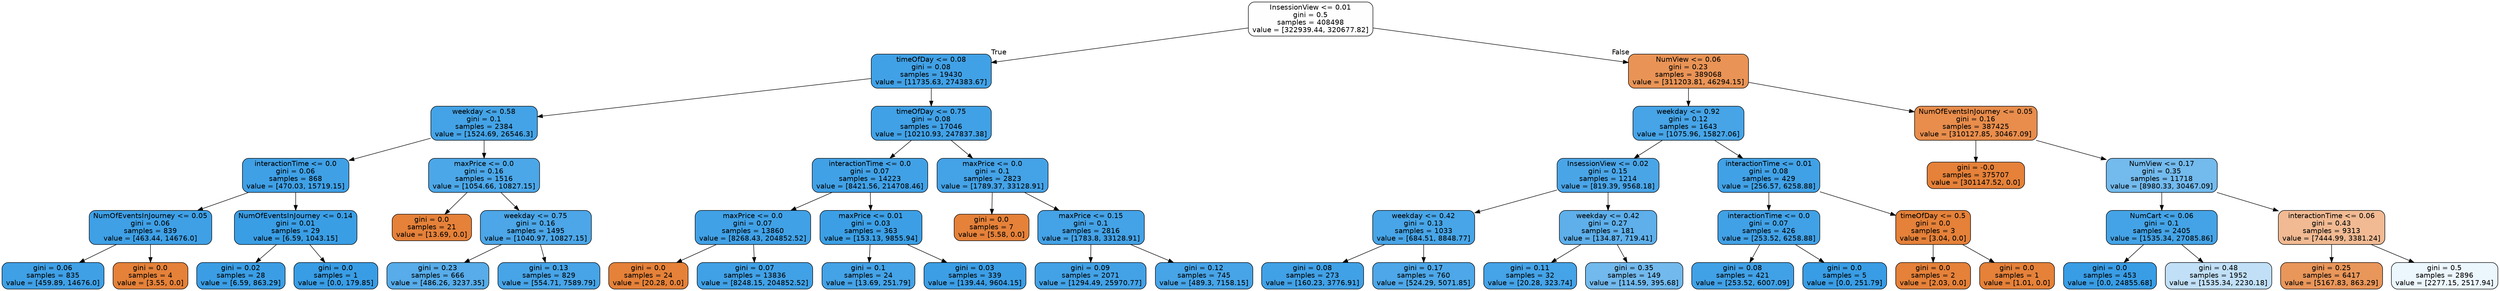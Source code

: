 digraph Tree {
node [shape=box, style="filled, rounded", color="black", fontname="helvetica"] ;
edge [fontname="helvetica"] ;
0 [label="InsessionView <= 0.01\ngini = 0.5\nsamples = 408498\nvalue = [322939.44, 320677.82]", fillcolor="#fffefe"] ;
1 [label="timeOfDay <= 0.08\ngini = 0.08\nsamples = 19430\nvalue = [11735.63, 274383.67]", fillcolor="#41a1e6"] ;
0 -> 1 [labeldistance=2.5, labelangle=45, headlabel="True"] ;
2 [label="weekday <= 0.58\ngini = 0.1\nsamples = 2384\nvalue = [1524.69, 26546.3]", fillcolor="#44a3e6"] ;
1 -> 2 ;
3 [label="interactionTime <= 0.0\ngini = 0.06\nsamples = 868\nvalue = [470.03, 15719.15]", fillcolor="#3fa0e6"] ;
2 -> 3 ;
4 [label="NumOfEventsInJourney <= 0.05\ngini = 0.06\nsamples = 839\nvalue = [463.44, 14676.0]", fillcolor="#3fa0e6"] ;
3 -> 4 ;
5 [label="gini = 0.06\nsamples = 835\nvalue = [459.89, 14676.0]", fillcolor="#3fa0e6"] ;
4 -> 5 ;
6 [label="gini = 0.0\nsamples = 4\nvalue = [3.55, 0.0]", fillcolor="#e58139"] ;
4 -> 6 ;
7 [label="NumOfEventsInJourney <= 0.14\ngini = 0.01\nsamples = 29\nvalue = [6.59, 1043.15]", fillcolor="#3a9ee5"] ;
3 -> 7 ;
8 [label="gini = 0.02\nsamples = 28\nvalue = [6.59, 863.29]", fillcolor="#3b9ee5"] ;
7 -> 8 ;
9 [label="gini = 0.0\nsamples = 1\nvalue = [0.0, 179.85]", fillcolor="#399de5"] ;
7 -> 9 ;
10 [label="maxPrice <= 0.0\ngini = 0.16\nsamples = 1516\nvalue = [1054.66, 10827.15]", fillcolor="#4ca7e8"] ;
2 -> 10 ;
11 [label="gini = 0.0\nsamples = 21\nvalue = [13.69, 0.0]", fillcolor="#e58139"] ;
10 -> 11 ;
12 [label="weekday <= 0.75\ngini = 0.16\nsamples = 1495\nvalue = [1040.97, 10827.15]", fillcolor="#4ca6e7"] ;
10 -> 12 ;
13 [label="gini = 0.23\nsamples = 666\nvalue = [486.26, 3237.35]", fillcolor="#57ace9"] ;
12 -> 13 ;
14 [label="gini = 0.13\nsamples = 829\nvalue = [554.71, 7589.79]", fillcolor="#47a4e7"] ;
12 -> 14 ;
15 [label="timeOfDay <= 0.75\ngini = 0.08\nsamples = 17046\nvalue = [10210.93, 247837.38]", fillcolor="#41a1e6"] ;
1 -> 15 ;
16 [label="interactionTime <= 0.0\ngini = 0.07\nsamples = 14223\nvalue = [8421.56, 214708.46]", fillcolor="#41a1e6"] ;
15 -> 16 ;
17 [label="maxPrice <= 0.0\ngini = 0.07\nsamples = 13860\nvalue = [8268.43, 204852.52]", fillcolor="#41a1e6"] ;
16 -> 17 ;
18 [label="gini = 0.0\nsamples = 24\nvalue = [20.28, 0.0]", fillcolor="#e58139"] ;
17 -> 18 ;
19 [label="gini = 0.07\nsamples = 13836\nvalue = [8248.15, 204852.52]", fillcolor="#41a1e6"] ;
17 -> 19 ;
20 [label="maxPrice <= 0.01\ngini = 0.03\nsamples = 363\nvalue = [153.13, 9855.94]", fillcolor="#3c9fe5"] ;
16 -> 20 ;
21 [label="gini = 0.1\nsamples = 24\nvalue = [13.69, 251.79]", fillcolor="#44a2e6"] ;
20 -> 21 ;
22 [label="gini = 0.03\nsamples = 339\nvalue = [139.44, 9604.15]", fillcolor="#3c9ee5"] ;
20 -> 22 ;
23 [label="maxPrice <= 0.0\ngini = 0.1\nsamples = 2823\nvalue = [1789.37, 33128.91]", fillcolor="#44a2e6"] ;
15 -> 23 ;
24 [label="gini = 0.0\nsamples = 7\nvalue = [5.58, 0.0]", fillcolor="#e58139"] ;
23 -> 24 ;
25 [label="maxPrice <= 0.15\ngini = 0.1\nsamples = 2816\nvalue = [1783.8, 33128.91]", fillcolor="#44a2e6"] ;
23 -> 25 ;
26 [label="gini = 0.09\nsamples = 2071\nvalue = [1294.49, 25970.77]", fillcolor="#43a2e6"] ;
25 -> 26 ;
27 [label="gini = 0.12\nsamples = 745\nvalue = [489.3, 7158.15]", fillcolor="#47a4e7"] ;
25 -> 27 ;
28 [label="NumView <= 0.06\ngini = 0.23\nsamples = 389068\nvalue = [311203.81, 46294.15]", fillcolor="#e99456"] ;
0 -> 28 [labeldistance=2.5, labelangle=-45, headlabel="False"] ;
29 [label="weekday <= 0.92\ngini = 0.12\nsamples = 1643\nvalue = [1075.96, 15827.06]", fillcolor="#46a4e7"] ;
28 -> 29 ;
30 [label="InsessionView <= 0.02\ngini = 0.15\nsamples = 1214\nvalue = [819.39, 9568.18]", fillcolor="#4aa5e7"] ;
29 -> 30 ;
31 [label="weekday <= 0.42\ngini = 0.13\nsamples = 1033\nvalue = [684.51, 8848.77]", fillcolor="#48a5e7"] ;
30 -> 31 ;
32 [label="gini = 0.08\nsamples = 273\nvalue = [160.23, 3776.91]", fillcolor="#41a1e6"] ;
31 -> 32 ;
33 [label="gini = 0.17\nsamples = 760\nvalue = [524.29, 5071.85]", fillcolor="#4da7e8"] ;
31 -> 33 ;
34 [label="weekday <= 0.42\ngini = 0.27\nsamples = 181\nvalue = [134.87, 719.41]", fillcolor="#5eafea"] ;
30 -> 34 ;
35 [label="gini = 0.11\nsamples = 32\nvalue = [20.28, 323.74]", fillcolor="#45a3e7"] ;
34 -> 35 ;
36 [label="gini = 0.35\nsamples = 149\nvalue = [114.59, 395.68]", fillcolor="#72b9ed"] ;
34 -> 36 ;
37 [label="interactionTime <= 0.01\ngini = 0.08\nsamples = 429\nvalue = [256.57, 6258.88]", fillcolor="#41a1e6"] ;
29 -> 37 ;
38 [label="interactionTime <= 0.0\ngini = 0.07\nsamples = 426\nvalue = [253.52, 6258.88]", fillcolor="#41a1e6"] ;
37 -> 38 ;
39 [label="gini = 0.08\nsamples = 421\nvalue = [253.52, 6007.09]", fillcolor="#41a1e6"] ;
38 -> 39 ;
40 [label="gini = 0.0\nsamples = 5\nvalue = [0.0, 251.79]", fillcolor="#399de5"] ;
38 -> 40 ;
41 [label="timeOfDay <= 0.5\ngini = 0.0\nsamples = 3\nvalue = [3.04, 0.0]", fillcolor="#e58139"] ;
37 -> 41 ;
42 [label="gini = 0.0\nsamples = 2\nvalue = [2.03, 0.0]", fillcolor="#e58139"] ;
41 -> 42 ;
43 [label="gini = 0.0\nsamples = 1\nvalue = [1.01, 0.0]", fillcolor="#e58139"] ;
41 -> 43 ;
44 [label="NumOfEventsInJourney <= 0.05\ngini = 0.16\nsamples = 387425\nvalue = [310127.85, 30467.09]", fillcolor="#e88d4c"] ;
28 -> 44 ;
45 [label="gini = -0.0\nsamples = 375707\nvalue = [301147.52, 0.0]", fillcolor="#e58139"] ;
44 -> 45 ;
46 [label="NumView <= 0.17\ngini = 0.35\nsamples = 11718\nvalue = [8980.33, 30467.09]", fillcolor="#73baed"] ;
44 -> 46 ;
47 [label="NumCart <= 0.06\ngini = 0.1\nsamples = 2405\nvalue = [1535.34, 27085.86]", fillcolor="#44a3e6"] ;
46 -> 47 ;
48 [label="gini = 0.0\nsamples = 453\nvalue = [0.0, 24855.68]", fillcolor="#399de5"] ;
47 -> 48 ;
49 [label="gini = 0.48\nsamples = 1952\nvalue = [1535.34, 2230.18]", fillcolor="#c1e0f7"] ;
47 -> 49 ;
50 [label="interactionTime <= 0.06\ngini = 0.43\nsamples = 9313\nvalue = [7444.99, 3381.24]", fillcolor="#f1ba93"] ;
46 -> 50 ;
51 [label="gini = 0.25\nsamples = 6417\nvalue = [5167.83, 863.29]", fillcolor="#e9965a"] ;
50 -> 51 ;
52 [label="gini = 0.5\nsamples = 2896\nvalue = [2277.15, 2517.94]", fillcolor="#ecf6fd"] ;
50 -> 52 ;
}